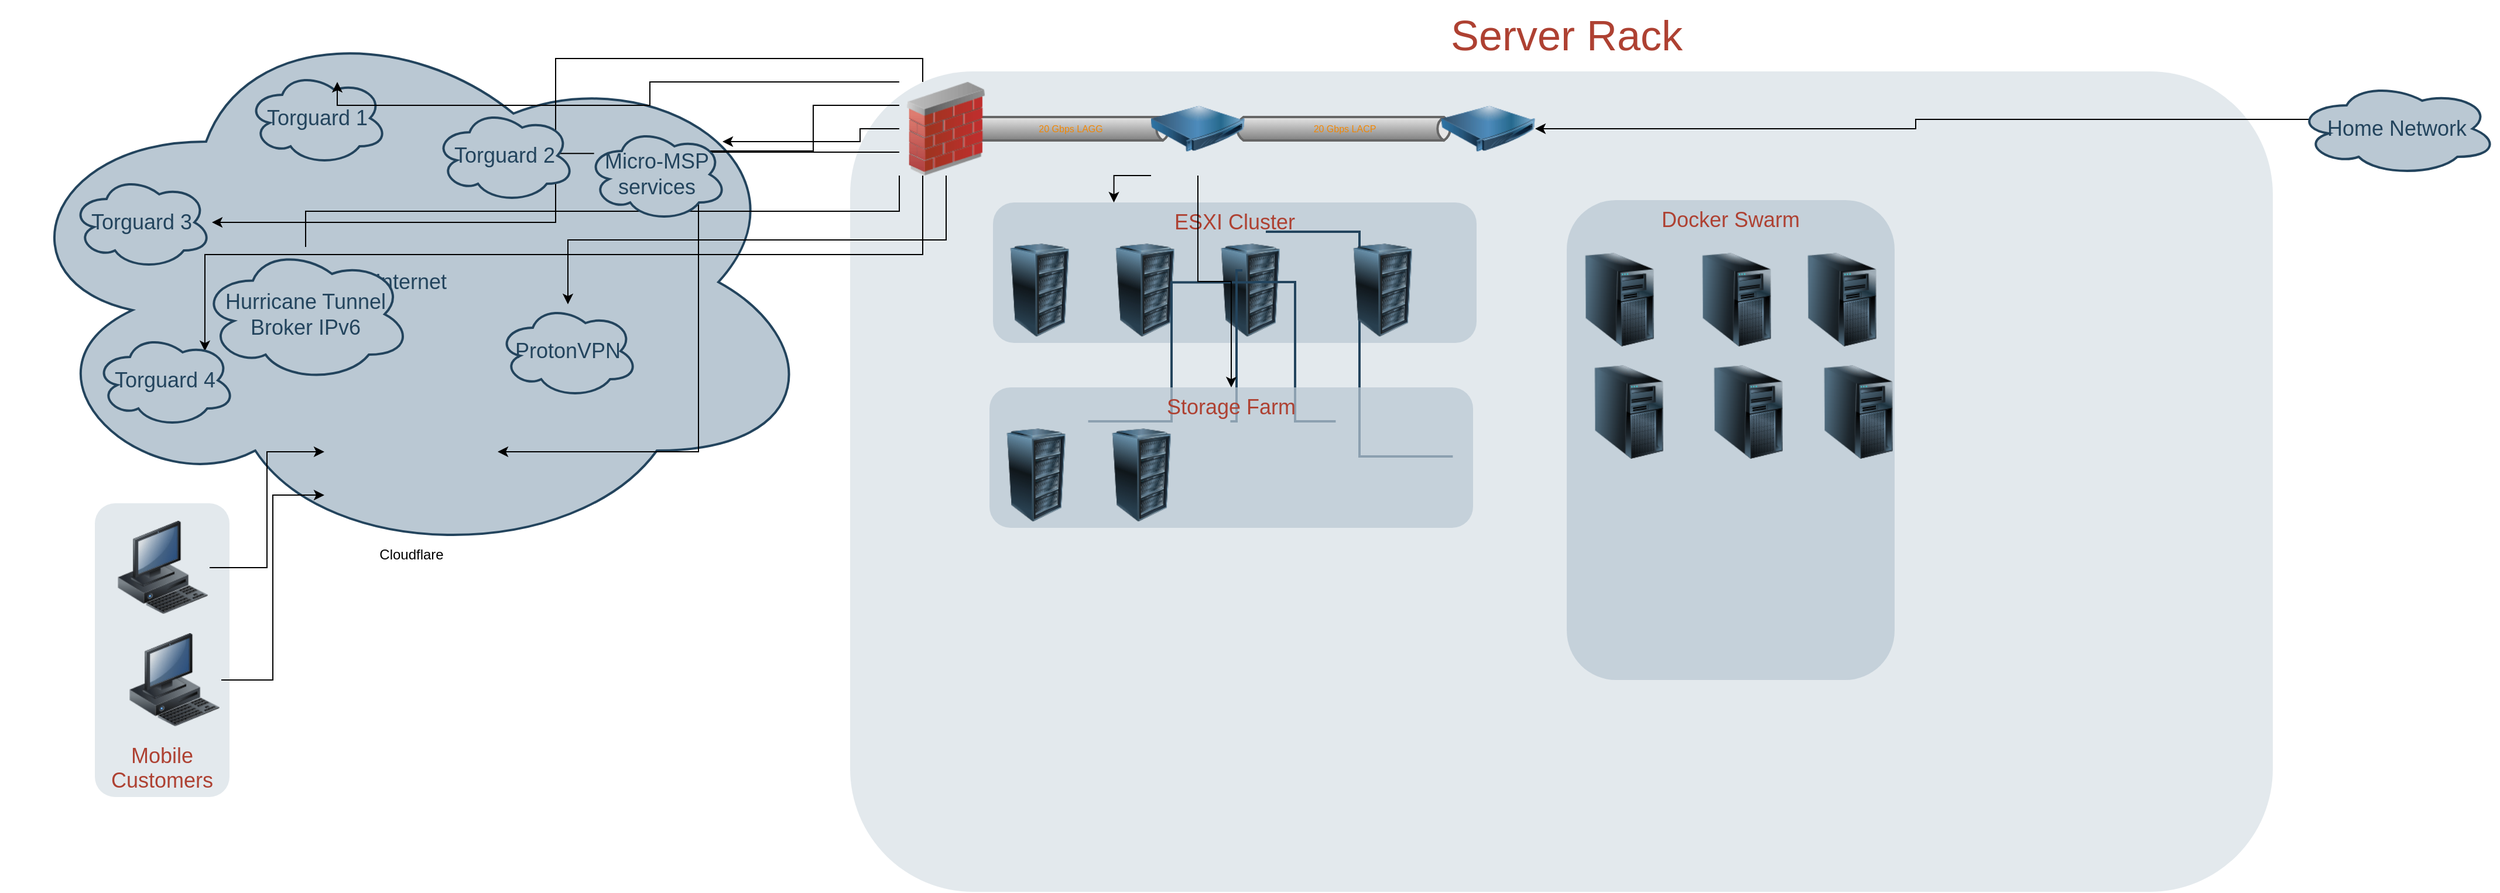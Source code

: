 <mxfile version="15.3.2" type="github">
  <diagram id="a45cf8ec-cd66-6f27-3ac3-be6e809c9e4a" name="Page-1">
    <mxGraphModel dx="2516" dy="1154" grid="1" gridSize="10" guides="1" tooltips="1" connect="1" arrows="1" fold="1" page="1" pageScale="1" pageWidth="827" pageHeight="1169" background="none" math="0" shadow="0">
      <root>
        <mxCell id="0" />
        <mxCell id="1" parent="0" />
        <mxCell id="3" value="" style="rounded=1;whiteSpace=wrap;html=1;shadow=0;strokeColor=none;fillColor=#BAC8D3;gradientColor=none;fontSize=18;fontColor=#F08705;opacity=40;fontStyle=0;strokeWidth=3;" parent="1" vertex="1">
          <mxGeometry x="215" y="70" width="1215" height="701" as="geometry" />
        </mxCell>
        <mxCell id="7" value="ESXI Cluster" style="rounded=1;whiteSpace=wrap;html=1;shadow=0;strokeColor=none;fillColor=#BAC8D3;gradientColor=none;fontSize=18;fontColor=#AE4132;verticalAlign=top;fontStyle=0;opacity=70;strokeWidth=3;" parent="1" vertex="1">
          <mxGeometry x="337" y="182" width="413" height="120" as="geometry" />
        </mxCell>
        <mxCell id="8" value="Docker Swarm" style="rounded=1;whiteSpace=wrap;html=1;shadow=0;strokeColor=none;fillColor=#BAC8D3;gradientColor=none;fontSize=18;fontColor=#AE4132;verticalAlign=top;fontStyle=0;opacity=70;strokeWidth=3;" parent="1" vertex="1">
          <mxGeometry x="827" y="180" width="280" height="410" as="geometry" />
        </mxCell>
        <mxCell id="OU1Akl8PPFRCoXZEZlV0-219" style="edgeStyle=orthogonalEdgeStyle;rounded=0;orthogonalLoop=1;jettySize=auto;html=1;exitX=0.07;exitY=0.4;exitDx=0;exitDy=0;exitPerimeter=0;entryX=1;entryY=0.5;entryDx=0;entryDy=0;" edge="1" parent="1" source="18" target="OU1Akl8PPFRCoXZEZlV0-205">
          <mxGeometry relative="1" as="geometry" />
        </mxCell>
        <mxCell id="18" value="Home Network" style="ellipse;shape=cloud;whiteSpace=wrap;html=1;shadow=0;strokeColor=#23445D;fillColor=#BAC8D3;gradientColor=none;fontSize=18;fontColor=#23445D;gradientDirection=north;fontStyle=0;strokeWidth=2;" parent="1" vertex="1">
          <mxGeometry x="1450" y="79" width="172" height="80" as="geometry" />
        </mxCell>
        <mxCell id="20" value="20 Gbps LAGG" style="strokeWidth=2;strokeColor=#666666;dashed=0;align=center;html=1;fontSize=8;shape=mxgraph.eip.messageChannel;shadow=0;fillColor=#FFFFFF;gradientColor=none;fontColor=#F08705;fontStyle=0" parent="1" vertex="1">
          <mxGeometry x="315" y="109" width="175" height="20" as="geometry" />
        </mxCell>
        <mxCell id="39" value="" style="image;html=1;image=img/lib/clip_art/computers/Server_Rack_128x128.png;shadow=0;strokeColor=#000000;fillColor=#FFFFFF;gradientColor=none;fontSize=18;fontColor=#F08705;fontStyle=0" parent="1" vertex="1">
          <mxGeometry x="337" y="217" width="80" height="80" as="geometry" />
        </mxCell>
        <mxCell id="40" value="" style="image;html=1;image=img/lib/clip_art/computers/Server_Rack_128x128.png;shadow=0;strokeColor=#000000;fillColor=#FFFFFF;gradientColor=none;fontSize=18;fontColor=#F08705;fontStyle=0" parent="1" vertex="1">
          <mxGeometry x="427" y="217" width="80" height="80" as="geometry" />
        </mxCell>
        <mxCell id="41" value="" style="image;html=1;image=img/lib/clip_art/computers/Server_Rack_128x128.png;shadow=0;strokeColor=#000000;fillColor=#FFFFFF;gradientColor=none;fontSize=18;fontColor=#F08705;fontStyle=0" parent="1" vertex="1">
          <mxGeometry x="517" y="217" width="80" height="80" as="geometry" />
        </mxCell>
        <mxCell id="42" value="" style="image;html=1;image=img/lib/clip_art/computers/Server_Tower_128x128.png;shadow=0;strokeColor=#000000;fillColor=#FFFFFF;gradientColor=none;fontSize=18;fontColor=#F08705;fontStyle=0" parent="1" vertex="1">
          <mxGeometry x="832" y="225" width="80" height="80" as="geometry" />
        </mxCell>
        <mxCell id="43" value="" style="image;html=1;image=img/lib/clip_art/computers/Server_Tower_128x128.png;shadow=0;strokeColor=#000000;fillColor=#FFFFFF;gradientColor=none;fontSize=18;fontColor=#F08705;fontStyle=0" parent="1" vertex="1">
          <mxGeometry x="932" y="225" width="80" height="80" as="geometry" />
        </mxCell>
        <mxCell id="44" value="" style="image;html=1;image=img/lib/clip_art/computers/Server_Tower_128x128.png;shadow=0;strokeColor=#000000;fillColor=#FFFFFF;gradientColor=none;fontSize=18;fontColor=#F08705;fontStyle=0" parent="1" vertex="1">
          <mxGeometry x="1022" y="225" width="80" height="80" as="geometry" />
        </mxCell>
        <mxCell id="45" value="20 Gbps LACP" style="strokeWidth=2;strokeColor=#666666;dashed=0;align=center;html=1;fontSize=8;shape=mxgraph.eip.messageChannel;shadow=0;fillColor=#FFFFFF;gradientColor=none;fontColor=#F08705;fontStyle=0" parent="1" vertex="1">
          <mxGeometry x="543" y="109" width="187" height="20" as="geometry" />
        </mxCell>
        <mxCell id="49" value="Internet" style="ellipse;shape=cloud;whiteSpace=wrap;html=1;shadow=0;strokeColor=#23445D;fillColor=#BAC8D3;gradientColor=none;fontSize=18;fontColor=#23445D;fontStyle=0;gradientDirection=north;strokeWidth=2;" parent="1" vertex="1">
          <mxGeometry x="-510" y="10" width="700" height="480" as="geometry" />
        </mxCell>
        <mxCell id="50" value="Torguard 1" style="ellipse;shape=cloud;whiteSpace=wrap;html=1;shadow=0;strokeColor=#23445D;fillColor=#BAC8D3;gradientColor=none;fontSize=18;fontColor=#23445D;fontStyle=0;gradientDirection=north;strokeWidth=2;" parent="1" vertex="1">
          <mxGeometry x="-300" y="70" width="120" height="80" as="geometry" />
        </mxCell>
        <mxCell id="91" value="" style="edgeStyle=elbowEdgeStyle;strokeWidth=2;rounded=0;endArrow=none;startArrow=none;startSize=10;endSize=10;dashed=0;html=1;strokeColor=#23445D;fontSize=18;fontColor=#F08705;startFill=0;endFill=0;fontStyle=0" parent="1" target="46" edge="1">
          <mxGeometry relative="1" as="geometry">
            <mxPoint x="539.714" y="369" as="sourcePoint" />
            <mxPoint x="550" y="240" as="targetPoint" />
          </mxGeometry>
        </mxCell>
        <mxCell id="92" value="" style="edgeStyle=elbowEdgeStyle;strokeWidth=2;rounded=0;endArrow=none;startArrow=none;startSize=10;endSize=10;dashed=0;html=1;strokeColor=#23445D;fontSize=18;fontColor=#F08705;startFill=0;endFill=0;fontStyle=0" parent="1" target="46" edge="1">
          <mxGeometry relative="1" as="geometry">
            <mxPoint x="629.714" y="369" as="sourcePoint" />
            <mxPoint x="560" y="250" as="targetPoint" />
          </mxGeometry>
        </mxCell>
        <mxCell id="93" value="" style="edgeStyle=elbowEdgeStyle;strokeWidth=2;rounded=0;endArrow=none;startArrow=none;startSize=10;endSize=10;dashed=0;html=1;strokeColor=#23445D;fontSize=18;fontColor=#F08705;startFill=0;endFill=0;fontStyle=0" parent="1" source="32" edge="1">
          <mxGeometry relative="1" as="geometry">
            <mxPoint x="570" y="207" as="sourcePoint" />
            <mxPoint x="729.714" y="399" as="targetPoint" />
          </mxGeometry>
        </mxCell>
        <mxCell id="152" value="" style="edgeStyle=elbowEdgeStyle;strokeWidth=2;rounded=0;endArrow=none;startArrow=none;startSize=10;endSize=10;dashed=0;html=1;strokeColor=#23445D;fontSize=18;fontColor=#F08705;startFill=0;endFill=0;fontStyle=0" parent="1" target="46" edge="1">
          <mxGeometry relative="1" as="geometry">
            <mxPoint x="418.286" y="369" as="sourcePoint" />
            <mxPoint x="560.58" y="250.304" as="targetPoint" />
          </mxGeometry>
        </mxCell>
        <mxCell id="OU1Akl8PPFRCoXZEZlV0-210" style="edgeStyle=orthogonalEdgeStyle;rounded=0;orthogonalLoop=1;jettySize=auto;html=1;exitX=0;exitY=1;exitDx=0;exitDy=0;entryX=0.25;entryY=0;entryDx=0;entryDy=0;" edge="1" parent="1" source="162" target="7">
          <mxGeometry relative="1" as="geometry" />
        </mxCell>
        <mxCell id="OU1Akl8PPFRCoXZEZlV0-211" style="edgeStyle=orthogonalEdgeStyle;rounded=0;orthogonalLoop=1;jettySize=auto;html=1;exitX=0.5;exitY=1;exitDx=0;exitDy=0;entryX=0.5;entryY=0;entryDx=0;entryDy=0;" edge="1" parent="1" source="162" target="OU1Akl8PPFRCoXZEZlV0-207">
          <mxGeometry relative="1" as="geometry" />
        </mxCell>
        <mxCell id="162" value="" style="image;html=1;image=img/lib/clip_art/networking/Concentrator_128x128.png;shadow=0;strokeColor=#000000;fillColor=#F2F2F2;gradientColor=none;fontSize=18;fontColor=#F08705;fontStyle=0" parent="1" vertex="1">
          <mxGeometry x="472" y="79" width="80" height="80" as="geometry" />
        </mxCell>
        <mxCell id="168" value="Server Rack" style="text;html=1;strokeColor=none;fillColor=none;align=center;verticalAlign=middle;whiteSpace=wrap;overflow=hidden;shadow=0;fontSize=36;fontColor=#AE4132;fontStyle=0" parent="1" vertex="1">
          <mxGeometry x="137" y="15" width="1380" height="45" as="geometry" />
        </mxCell>
        <mxCell id="171" style="edgeStyle=orthogonalEdgeStyle;rounded=0;jumpStyle=none;html=1;exitX=0;exitY=0.5;entryX=0;entryY=0.5;shadow=0;labelBackgroundColor=none;startArrow=none;startFill=0;endArrow=classic;endFill=1;endSize=6;jettySize=auto;orthogonalLoop=1;strokeColor=#23445D;strokeWidth=2;fillColor=#F08705;fontFamily=Helvetica;fontSize=14;fontColor=#F08705;align=left;fontStyle=0" parent="1" source="168" target="168" edge="1">
          <mxGeometry relative="1" as="geometry" />
        </mxCell>
        <mxCell id="172" style="edgeStyle=orthogonalEdgeStyle;rounded=0;jumpStyle=none;html=1;exitX=0.75;exitY=0;entryX=0.75;entryY=0;shadow=0;labelBackgroundColor=none;startArrow=none;startFill=0;endArrow=classic;endFill=1;endSize=6;jettySize=auto;orthogonalLoop=1;strokeColor=#23445D;strokeWidth=2;fillColor=#F08705;fontFamily=Helvetica;fontSize=14;fontColor=#FFFFFF;align=left;fontStyle=0" parent="1" edge="1">
          <mxGeometry relative="1" as="geometry">
            <mxPoint x="980" y="97" as="sourcePoint" />
            <mxPoint x="980" y="97" as="targetPoint" />
          </mxGeometry>
        </mxCell>
        <mxCell id="OU1Akl8PPFRCoXZEZlV0-182" style="edgeStyle=orthogonalEdgeStyle;rounded=0;orthogonalLoop=1;jettySize=auto;html=1;exitX=0;exitY=0.5;exitDx=0;exitDy=0;entryX=0.88;entryY=0.25;entryDx=0;entryDy=0;entryPerimeter=0;" edge="1" parent="1" source="OU1Akl8PPFRCoXZEZlV0-173" target="49">
          <mxGeometry relative="1" as="geometry" />
        </mxCell>
        <mxCell id="OU1Akl8PPFRCoXZEZlV0-183" style="edgeStyle=orthogonalEdgeStyle;rounded=0;orthogonalLoop=1;jettySize=auto;html=1;exitX=0.25;exitY=0;exitDx=0;exitDy=0;" edge="1" parent="1" source="OU1Akl8PPFRCoXZEZlV0-173" target="OU1Akl8PPFRCoXZEZlV0-176">
          <mxGeometry relative="1" as="geometry" />
        </mxCell>
        <mxCell id="OU1Akl8PPFRCoXZEZlV0-184" style="edgeStyle=orthogonalEdgeStyle;rounded=0;orthogonalLoop=1;jettySize=auto;html=1;exitX=0;exitY=0;exitDx=0;exitDy=0;entryX=0.642;entryY=0.113;entryDx=0;entryDy=0;entryPerimeter=0;" edge="1" parent="1" source="OU1Akl8PPFRCoXZEZlV0-173" target="50">
          <mxGeometry relative="1" as="geometry">
            <Array as="points">
              <mxPoint x="44" y="79" />
              <mxPoint x="44" y="99" />
            </Array>
          </mxGeometry>
        </mxCell>
        <mxCell id="OU1Akl8PPFRCoXZEZlV0-185" style="edgeStyle=orthogonalEdgeStyle;rounded=0;orthogonalLoop=1;jettySize=auto;html=1;exitX=0;exitY=0.25;exitDx=0;exitDy=0;entryX=0.88;entryY=0.25;entryDx=0;entryDy=0;entryPerimeter=0;startArrow=none;" edge="1" parent="1" source="OU1Akl8PPFRCoXZEZlV0-180" target="OU1Akl8PPFRCoXZEZlV0-175">
          <mxGeometry relative="1" as="geometry" />
        </mxCell>
        <mxCell id="OU1Akl8PPFRCoXZEZlV0-186" style="edgeStyle=orthogonalEdgeStyle;rounded=0;orthogonalLoop=1;jettySize=auto;html=1;exitX=0;exitY=0.75;exitDx=0;exitDy=0;entryX=1;entryY=0.5;entryDx=0;entryDy=0;" edge="1" parent="1" source="OU1Akl8PPFRCoXZEZlV0-173" target="OU1Akl8PPFRCoXZEZlV0-179">
          <mxGeometry relative="1" as="geometry" />
        </mxCell>
        <mxCell id="OU1Akl8PPFRCoXZEZlV0-188" style="edgeStyle=orthogonalEdgeStyle;rounded=0;orthogonalLoop=1;jettySize=auto;html=1;exitX=0.25;exitY=1;exitDx=0;exitDy=0;entryX=0.783;entryY=0.188;entryDx=0;entryDy=0;entryPerimeter=0;" edge="1" parent="1" source="OU1Akl8PPFRCoXZEZlV0-173" target="OU1Akl8PPFRCoXZEZlV0-177">
          <mxGeometry relative="1" as="geometry" />
        </mxCell>
        <mxCell id="OU1Akl8PPFRCoXZEZlV0-192" style="edgeStyle=orthogonalEdgeStyle;rounded=0;orthogonalLoop=1;jettySize=auto;html=1;exitX=0.5;exitY=1;exitDx=0;exitDy=0;" edge="1" parent="1" source="OU1Akl8PPFRCoXZEZlV0-173" target="OU1Akl8PPFRCoXZEZlV0-178">
          <mxGeometry relative="1" as="geometry" />
        </mxCell>
        <mxCell id="OU1Akl8PPFRCoXZEZlV0-173" value="" style="image;html=1;image=img/lib/clip_art/networking/Firewall_02_128x128.png" vertex="1" parent="1">
          <mxGeometry x="257" y="79" width="80" height="80" as="geometry" />
        </mxCell>
        <mxCell id="OU1Akl8PPFRCoXZEZlV0-175" value="Torguard 2" style="ellipse;shape=cloud;whiteSpace=wrap;html=1;shadow=0;strokeColor=#23445D;fillColor=#BAC8D3;gradientColor=none;fontSize=18;fontColor=#23445D;fontStyle=0;gradientDirection=north;strokeWidth=2;" vertex="1" parent="1">
          <mxGeometry x="-140" y="102" width="120" height="80" as="geometry" />
        </mxCell>
        <mxCell id="OU1Akl8PPFRCoXZEZlV0-176" value="Torguard 3" style="ellipse;shape=cloud;whiteSpace=wrap;html=1;shadow=0;strokeColor=#23445D;fillColor=#BAC8D3;gradientColor=none;fontSize=18;fontColor=#23445D;fontStyle=0;gradientDirection=north;strokeWidth=2;" vertex="1" parent="1">
          <mxGeometry x="-450" y="159" width="120" height="80" as="geometry" />
        </mxCell>
        <mxCell id="OU1Akl8PPFRCoXZEZlV0-177" value="Torguard 4" style="ellipse;shape=cloud;whiteSpace=wrap;html=1;shadow=0;strokeColor=#23445D;fillColor=#BAC8D3;gradientColor=none;fontSize=18;fontColor=#23445D;fontStyle=0;gradientDirection=north;strokeWidth=2;" vertex="1" parent="1">
          <mxGeometry x="-430" y="294" width="120" height="80" as="geometry" />
        </mxCell>
        <mxCell id="OU1Akl8PPFRCoXZEZlV0-178" value="ProtonVPN" style="ellipse;shape=cloud;whiteSpace=wrap;html=1;shadow=0;strokeColor=#23445D;fillColor=#BAC8D3;gradientColor=none;fontSize=18;fontColor=#23445D;fontStyle=0;gradientDirection=north;strokeWidth=2;" vertex="1" parent="1">
          <mxGeometry x="-86" y="269" width="120" height="80" as="geometry" />
        </mxCell>
        <mxCell id="OU1Akl8PPFRCoXZEZlV0-179" value="Cloudflare" style="shape=image;html=1;verticalAlign=top;verticalLabelPosition=bottom;labelBackgroundColor=#ffffff;imageAspect=0;aspect=fixed;image=https://cdn4.iconfinder.com/data/icons/logos-brands-5/24/cloudflare-128.png" vertex="1" parent="1">
          <mxGeometry x="-234" y="321" width="148" height="148" as="geometry" />
        </mxCell>
        <mxCell id="OU1Akl8PPFRCoXZEZlV0-189" value="Hurricane Tunnel Broker IPv6" style="ellipse;shape=cloud;whiteSpace=wrap;html=1;shadow=0;strokeColor=#23445D;fillColor=#BAC8D3;gradientColor=none;fontSize=18;fontColor=#23445D;fontStyle=0;gradientDirection=north;strokeWidth=2;" vertex="1" parent="1">
          <mxGeometry x="-340" y="220" width="180" height="115" as="geometry" />
        </mxCell>
        <mxCell id="OU1Akl8PPFRCoXZEZlV0-190" value="" style="edgeStyle=orthogonalEdgeStyle;rounded=0;orthogonalLoop=1;jettySize=auto;html=1;exitX=0;exitY=1;exitDx=0;exitDy=0;endArrow=none;" edge="1" parent="1" source="OU1Akl8PPFRCoXZEZlV0-173" target="OU1Akl8PPFRCoXZEZlV0-189">
          <mxGeometry relative="1" as="geometry">
            <mxPoint x="257" y="159" as="sourcePoint" />
            <mxPoint x="-150" y="340" as="targetPoint" />
          </mxGeometry>
        </mxCell>
        <mxCell id="OU1Akl8PPFRCoXZEZlV0-180" value="Micro-MSP services" style="ellipse;shape=cloud;whiteSpace=wrap;html=1;shadow=0;strokeColor=#23445D;fillColor=#BAC8D3;gradientColor=none;fontSize=18;fontColor=#23445D;fontStyle=0;gradientDirection=north;strokeWidth=2;" vertex="1" parent="1">
          <mxGeometry x="-10" y="118" width="120" height="80" as="geometry" />
        </mxCell>
        <mxCell id="OU1Akl8PPFRCoXZEZlV0-193" value="" style="edgeStyle=orthogonalEdgeStyle;rounded=0;orthogonalLoop=1;jettySize=auto;html=1;exitX=0;exitY=0.25;exitDx=0;exitDy=0;entryX=0.88;entryY=0.25;entryDx=0;entryDy=0;entryPerimeter=0;endArrow=none;" edge="1" parent="1" source="OU1Akl8PPFRCoXZEZlV0-173" target="OU1Akl8PPFRCoXZEZlV0-180">
          <mxGeometry relative="1" as="geometry">
            <mxPoint x="257" y="99" as="sourcePoint" />
            <mxPoint x="-34.4" y="122" as="targetPoint" />
          </mxGeometry>
        </mxCell>
        <mxCell id="OU1Akl8PPFRCoXZEZlV0-194" value="Mobile Customers" style="rounded=1;whiteSpace=wrap;html=1;shadow=0;strokeColor=none;fillColor=#BAC8D3;gradientColor=none;fontSize=18;fontColor=#AE4132;verticalAlign=bottom;fontStyle=0;opacity=40;strokeWidth=3;" vertex="1" parent="1">
          <mxGeometry x="-430" y="439" width="115" height="251" as="geometry" />
        </mxCell>
        <mxCell id="OU1Akl8PPFRCoXZEZlV0-200" style="edgeStyle=orthogonalEdgeStyle;rounded=0;orthogonalLoop=1;jettySize=auto;html=1;exitX=1;exitY=0.5;exitDx=0;exitDy=0;" edge="1" parent="1" source="OU1Akl8PPFRCoXZEZlV0-195" target="OU1Akl8PPFRCoXZEZlV0-179">
          <mxGeometry relative="1" as="geometry" />
        </mxCell>
        <mxCell id="OU1Akl8PPFRCoXZEZlV0-195" value="" style="image;html=1;image=img/lib/clip_art/computers/Workstation_128x128.png;shadow=0;strokeColor=#000000;fillColor=#FFFFFF;gradientColor=none;fontSize=18;fontColor=#F08705;fontStyle=0" vertex="1" parent="1">
          <mxGeometry x="-412" y="454" width="80" height="80" as="geometry" />
        </mxCell>
        <mxCell id="OU1Akl8PPFRCoXZEZlV0-201" style="edgeStyle=orthogonalEdgeStyle;rounded=0;orthogonalLoop=1;jettySize=auto;html=1;exitX=1;exitY=0.5;exitDx=0;exitDy=0;entryX=0;entryY=0.75;entryDx=0;entryDy=0;" edge="1" parent="1" source="OU1Akl8PPFRCoXZEZlV0-196" target="OU1Akl8PPFRCoXZEZlV0-179">
          <mxGeometry relative="1" as="geometry" />
        </mxCell>
        <mxCell id="OU1Akl8PPFRCoXZEZlV0-196" value="" style="image;html=1;image=img/lib/clip_art/computers/Workstation_128x128.png;shadow=0;strokeColor=#000000;fillColor=#FFFFFF;gradientColor=none;fontSize=18;fontColor=#F08705;fontStyle=0" vertex="1" parent="1">
          <mxGeometry x="-402" y="550" width="80" height="80" as="geometry" />
        </mxCell>
        <mxCell id="OU1Akl8PPFRCoXZEZlV0-205" value="" style="image;html=1;image=img/lib/clip_art/networking/Concentrator_128x128.png;shadow=0;strokeColor=#000000;fillColor=#F2F2F2;gradientColor=none;fontSize=18;fontColor=#F08705;fontStyle=0" vertex="1" parent="1">
          <mxGeometry x="720" y="79" width="80" height="80" as="geometry" />
        </mxCell>
        <mxCell id="OU1Akl8PPFRCoXZEZlV0-206" value="" style="image;html=1;image=img/lib/clip_art/computers/Server_Rack_128x128.png;shadow=0;strokeColor=#000000;fillColor=#FFFFFF;gradientColor=none;fontSize=18;fontColor=#F08705;fontStyle=0" vertex="1" parent="1">
          <mxGeometry x="630" y="217" width="80" height="80" as="geometry" />
        </mxCell>
        <mxCell id="OU1Akl8PPFRCoXZEZlV0-207" value="Storage Farm" style="rounded=1;whiteSpace=wrap;html=1;shadow=0;strokeColor=none;fillColor=#BAC8D3;gradientColor=none;fontSize=18;fontColor=#AE4132;verticalAlign=top;fontStyle=0;opacity=70;strokeWidth=3;" vertex="1" parent="1">
          <mxGeometry x="334" y="340" width="413" height="120" as="geometry" />
        </mxCell>
        <mxCell id="OU1Akl8PPFRCoXZEZlV0-208" value="" style="image;html=1;image=img/lib/clip_art/computers/Server_Rack_128x128.png;shadow=0;strokeColor=#000000;fillColor=#FFFFFF;gradientColor=none;fontSize=18;fontColor=#F08705;fontStyle=0" vertex="1" parent="1">
          <mxGeometry x="334" y="375" width="80" height="80" as="geometry" />
        </mxCell>
        <mxCell id="OU1Akl8PPFRCoXZEZlV0-209" value="" style="image;html=1;image=img/lib/clip_art/computers/Server_Rack_128x128.png;shadow=0;strokeColor=#000000;fillColor=#FFFFFF;gradientColor=none;fontSize=18;fontColor=#F08705;fontStyle=0" vertex="1" parent="1">
          <mxGeometry x="424" y="375" width="80" height="80" as="geometry" />
        </mxCell>
        <mxCell id="OU1Akl8PPFRCoXZEZlV0-212" value="" style="image;html=1;image=img/lib/clip_art/computers/Server_Tower_128x128.png;shadow=0;strokeColor=#000000;fillColor=#FFFFFF;gradientColor=none;fontSize=18;fontColor=#F08705;fontStyle=0" vertex="1" parent="1">
          <mxGeometry x="840" y="321" width="80" height="80" as="geometry" />
        </mxCell>
        <mxCell id="OU1Akl8PPFRCoXZEZlV0-213" value="" style="image;html=1;image=img/lib/clip_art/computers/Server_Tower_128x128.png;shadow=0;strokeColor=#000000;fillColor=#FFFFFF;gradientColor=none;fontSize=18;fontColor=#F08705;fontStyle=0" vertex="1" parent="1">
          <mxGeometry x="942" y="321" width="80" height="80" as="geometry" />
        </mxCell>
        <mxCell id="OU1Akl8PPFRCoXZEZlV0-214" value="" style="image;html=1;image=img/lib/clip_art/computers/Server_Tower_128x128.png;shadow=0;strokeColor=#000000;fillColor=#FFFFFF;gradientColor=none;fontSize=18;fontColor=#F08705;fontStyle=0" vertex="1" parent="1">
          <mxGeometry x="1036" y="321" width="80" height="80" as="geometry" />
        </mxCell>
        <mxCell id="OU1Akl8PPFRCoXZEZlV0-215" value="" style="shape=image;html=1;verticalAlign=top;verticalLabelPosition=bottom;labelBackgroundColor=#ffffff;imageAspect=0;aspect=fixed;image=https://cdn4.iconfinder.com/data/icons/logos-and-brands/512/272_Raspberry_Pi_logo-128.png" vertex="1" parent="1">
          <mxGeometry x="842" y="412" width="78" height="78" as="geometry" />
        </mxCell>
        <mxCell id="OU1Akl8PPFRCoXZEZlV0-216" value="" style="shape=image;html=1;verticalAlign=top;verticalLabelPosition=bottom;labelBackgroundColor=#ffffff;imageAspect=0;aspect=fixed;image=https://cdn4.iconfinder.com/data/icons/logos-and-brands/512/272_Raspberry_Pi_logo-128.png" vertex="1" parent="1">
          <mxGeometry x="944" y="412" width="78" height="78" as="geometry" />
        </mxCell>
        <mxCell id="OU1Akl8PPFRCoXZEZlV0-217" value="" style="shape=image;html=1;verticalAlign=top;verticalLabelPosition=bottom;labelBackgroundColor=#ffffff;imageAspect=0;aspect=fixed;image=https://cdn4.iconfinder.com/data/icons/logos-and-brands/512/272_Raspberry_Pi_logo-128.png" vertex="1" parent="1">
          <mxGeometry x="1029" y="412" width="78" height="78" as="geometry" />
        </mxCell>
        <mxCell id="OU1Akl8PPFRCoXZEZlV0-218" value="" style="shape=image;html=1;verticalAlign=top;verticalLabelPosition=bottom;labelBackgroundColor=#ffffff;imageAspect=0;aspect=fixed;image=https://cdn4.iconfinder.com/data/icons/logos-and-brands/512/272_Raspberry_Pi_logo-128.png" vertex="1" parent="1">
          <mxGeometry x="842" y="499" width="78" height="78" as="geometry" />
        </mxCell>
      </root>
    </mxGraphModel>
  </diagram>
</mxfile>
